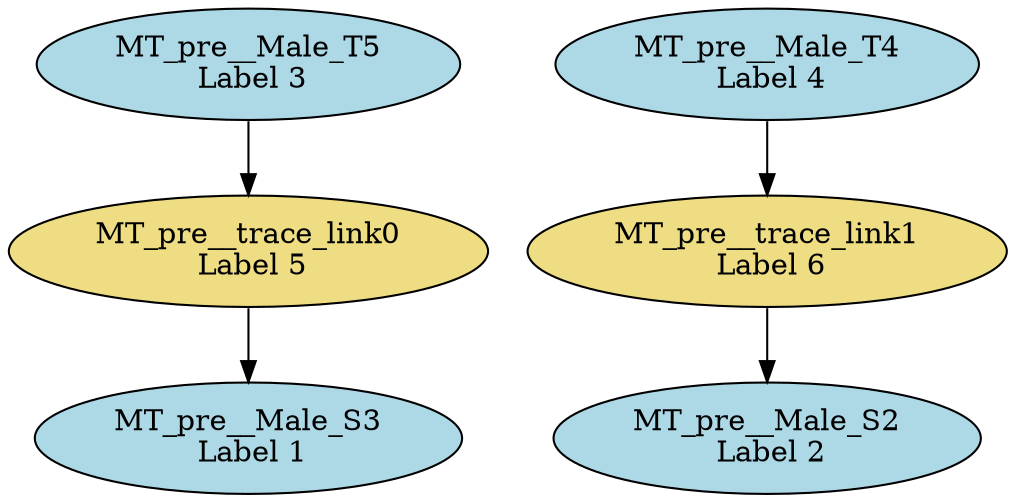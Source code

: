 digraph ruleCombinator_match_HMM2MM_combine_0LHS {
"MT_pre__trace_link0\n Label 5" [style=filled, fillcolor=lightgoldenrod];
"MT_pre__trace_link1\n Label 6" [style=filled, fillcolor=lightgoldenrod];
"MT_pre__Male_S2\n Label 2" [style=filled, fillcolor=lightblue];
"MT_pre__Male_S3\n Label 1" [style=filled, fillcolor=lightblue];
"MT_pre__Male_T4\n Label 4" [style=filled, fillcolor=lightblue];
"MT_pre__Male_T5\n Label 3" [style=filled, fillcolor=lightblue];
"MT_pre__Male_T5\n Label 3" -> "MT_pre__trace_link0\n Label 5";
"MT_pre__trace_link0\n Label 5" -> "MT_pre__Male_S3\n Label 1";
"MT_pre__Male_T4\n Label 4" -> "MT_pre__trace_link1\n Label 6";
"MT_pre__trace_link1\n Label 6" -> "MT_pre__Male_S2\n Label 2";
}
